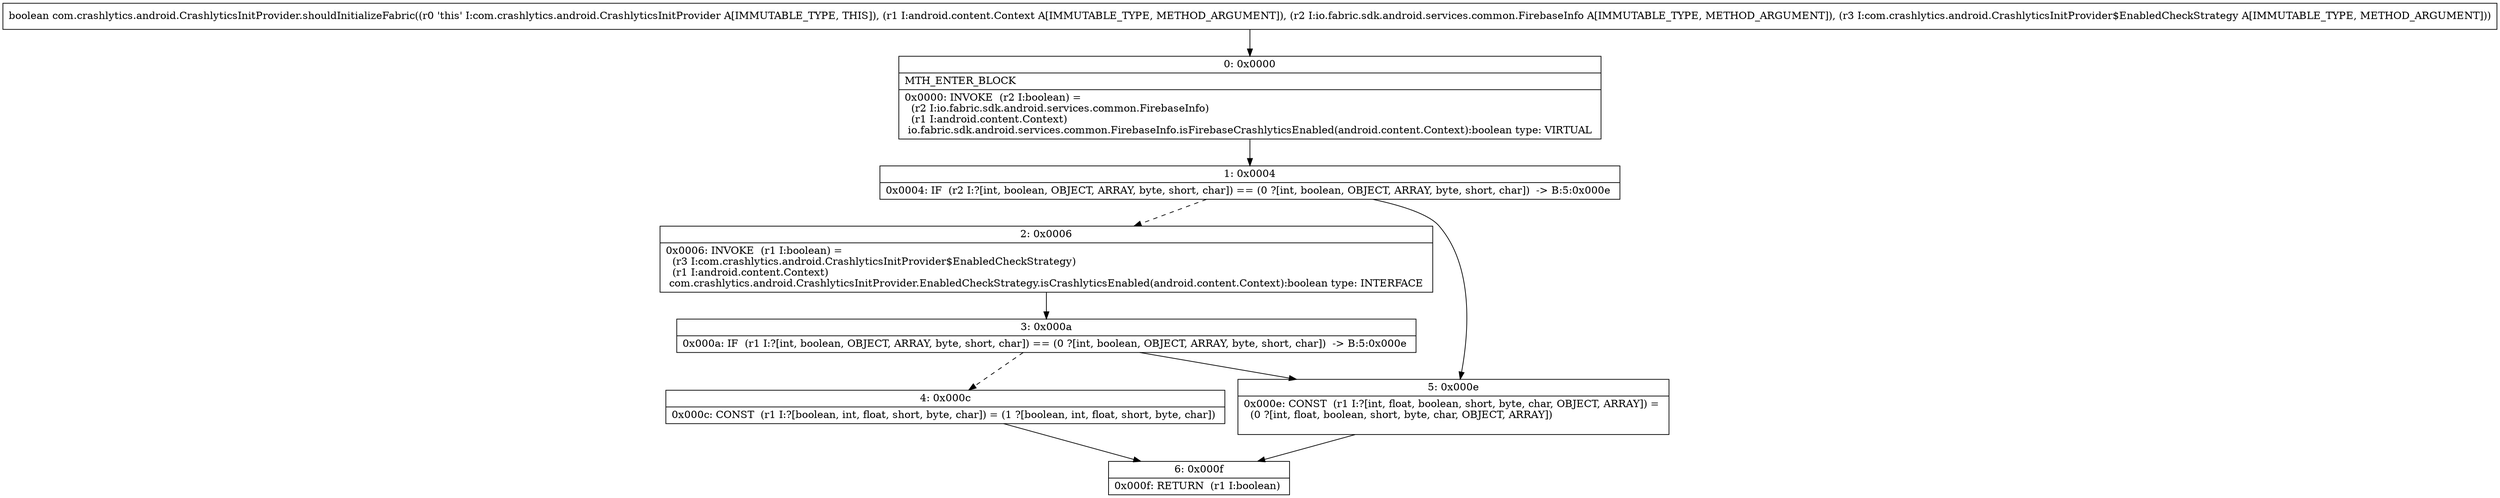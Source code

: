 digraph "CFG forcom.crashlytics.android.CrashlyticsInitProvider.shouldInitializeFabric(Landroid\/content\/Context;Lio\/fabric\/sdk\/android\/services\/common\/FirebaseInfo;Lcom\/crashlytics\/android\/CrashlyticsInitProvider$EnabledCheckStrategy;)Z" {
Node_0 [shape=record,label="{0\:\ 0x0000|MTH_ENTER_BLOCK\l|0x0000: INVOKE  (r2 I:boolean) = \l  (r2 I:io.fabric.sdk.android.services.common.FirebaseInfo)\l  (r1 I:android.content.Context)\l io.fabric.sdk.android.services.common.FirebaseInfo.isFirebaseCrashlyticsEnabled(android.content.Context):boolean type: VIRTUAL \l}"];
Node_1 [shape=record,label="{1\:\ 0x0004|0x0004: IF  (r2 I:?[int, boolean, OBJECT, ARRAY, byte, short, char]) == (0 ?[int, boolean, OBJECT, ARRAY, byte, short, char])  \-\> B:5:0x000e \l}"];
Node_2 [shape=record,label="{2\:\ 0x0006|0x0006: INVOKE  (r1 I:boolean) = \l  (r3 I:com.crashlytics.android.CrashlyticsInitProvider$EnabledCheckStrategy)\l  (r1 I:android.content.Context)\l com.crashlytics.android.CrashlyticsInitProvider.EnabledCheckStrategy.isCrashlyticsEnabled(android.content.Context):boolean type: INTERFACE \l}"];
Node_3 [shape=record,label="{3\:\ 0x000a|0x000a: IF  (r1 I:?[int, boolean, OBJECT, ARRAY, byte, short, char]) == (0 ?[int, boolean, OBJECT, ARRAY, byte, short, char])  \-\> B:5:0x000e \l}"];
Node_4 [shape=record,label="{4\:\ 0x000c|0x000c: CONST  (r1 I:?[boolean, int, float, short, byte, char]) = (1 ?[boolean, int, float, short, byte, char]) \l}"];
Node_5 [shape=record,label="{5\:\ 0x000e|0x000e: CONST  (r1 I:?[int, float, boolean, short, byte, char, OBJECT, ARRAY]) = \l  (0 ?[int, float, boolean, short, byte, char, OBJECT, ARRAY])\l \l}"];
Node_6 [shape=record,label="{6\:\ 0x000f|0x000f: RETURN  (r1 I:boolean) \l}"];
MethodNode[shape=record,label="{boolean com.crashlytics.android.CrashlyticsInitProvider.shouldInitializeFabric((r0 'this' I:com.crashlytics.android.CrashlyticsInitProvider A[IMMUTABLE_TYPE, THIS]), (r1 I:android.content.Context A[IMMUTABLE_TYPE, METHOD_ARGUMENT]), (r2 I:io.fabric.sdk.android.services.common.FirebaseInfo A[IMMUTABLE_TYPE, METHOD_ARGUMENT]), (r3 I:com.crashlytics.android.CrashlyticsInitProvider$EnabledCheckStrategy A[IMMUTABLE_TYPE, METHOD_ARGUMENT])) }"];
MethodNode -> Node_0;
Node_0 -> Node_1;
Node_1 -> Node_2[style=dashed];
Node_1 -> Node_5;
Node_2 -> Node_3;
Node_3 -> Node_4[style=dashed];
Node_3 -> Node_5;
Node_4 -> Node_6;
Node_5 -> Node_6;
}

